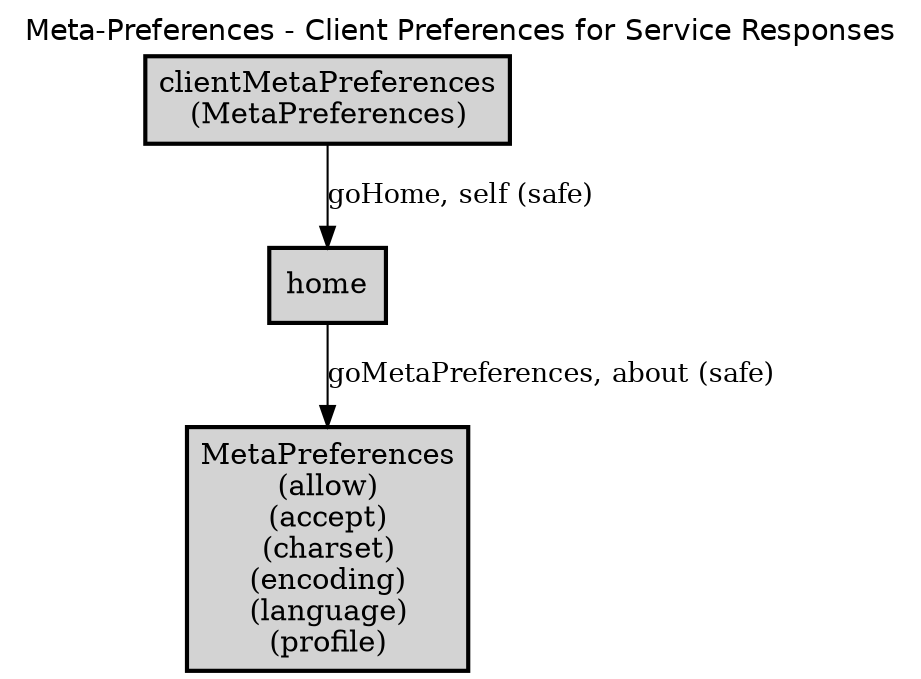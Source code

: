 digraph application_state_diagram {
  graph [
    labelloc="t";
    fontname="Helvetica"
    label="Meta-Preferences - Client Preferences for Service Responses";
    URL="index.html" target="_parent"
  ];
  node [shape = box, style = "bold,filled" fillcolor="lightgray"];

    MetaPreferences [margin=0.02, label=<<table cellspacing="0" cellpadding="5" border="0"><tr><td>MetaPreferences<br />(allow)<br />(accept)<br />(charset)<br />(encoding)<br />(language)<br />(profile)<br /></td></tr></table>>,shape=box URL="docs/semantic.MetaPreferences.html" target="_parent"]
    clientMetaPreferences [margin=0.02, label=<<table cellspacing="0" cellpadding="5" border="0"><tr><td>clientMetaPreferences<br />(MetaPreferences)<br /></td></tr></table>>,shape=box URL="docs/semantic.clientMetaPreferences.html" target="_parent"]

    clientMetaPreferences -> home [label = <goHome, self (safe)> URL="docs/safe.goHome.html" target="_parent" fontsize=13];
    home -> MetaPreferences [label = <goMetaPreferences, about (safe)> URL="docs/safe.goMetaPreferences.html" target="_parent" fontsize=13];

    home [label = <home> URL="docs/semantic.home.html" target="_parent"]

}
